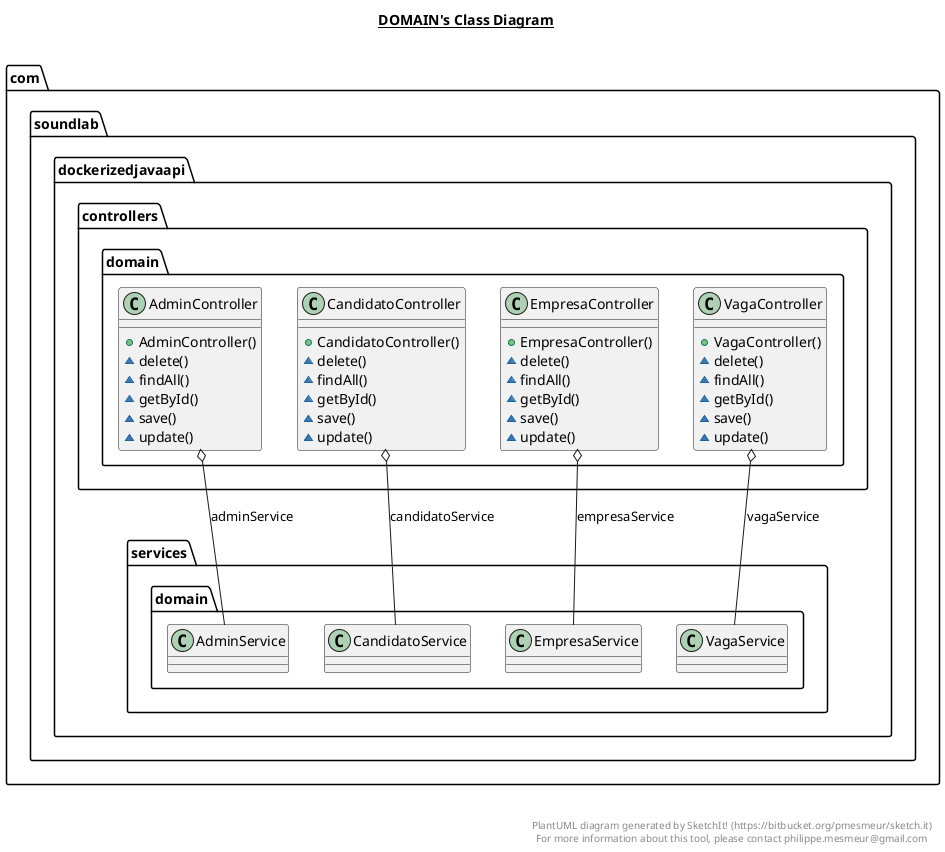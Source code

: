 @startuml

title __DOMAIN's Class Diagram__\n

  namespace com.soundlab.dockerizedjavaapi {
    namespace controllers.domain {
      class com.soundlab.dockerizedjavaapi.controllers.domain.AdminController {
          + AdminController()
          ~ delete()
          ~ findAll()
          ~ getById()
          ~ save()
          ~ update()
      }
    }
  }
  

  namespace com.soundlab.dockerizedjavaapi {
    namespace controllers.domain {
      class com.soundlab.dockerizedjavaapi.controllers.domain.CandidatoController {
          + CandidatoController()
          ~ delete()
          ~ findAll()
          ~ getById()
          ~ save()
          ~ update()
      }
    }
  }
  

  namespace com.soundlab.dockerizedjavaapi {
    namespace controllers.domain {
      class com.soundlab.dockerizedjavaapi.controllers.domain.EmpresaController {
          + EmpresaController()
          ~ delete()
          ~ findAll()
          ~ getById()
          ~ save()
          ~ update()
      }
    }
  }
  

  namespace com.soundlab.dockerizedjavaapi {
    namespace controllers.domain {
      class com.soundlab.dockerizedjavaapi.controllers.domain.VagaController {
          + VagaController()
          ~ delete()
          ~ findAll()
          ~ getById()
          ~ save()
          ~ update()
      }
    }
  }
  

  com.soundlab.dockerizedjavaapi.controllers.domain.AdminController o-- com.soundlab.dockerizedjavaapi.services.domain.AdminService : adminService
  com.soundlab.dockerizedjavaapi.controllers.domain.CandidatoController o-- com.soundlab.dockerizedjavaapi.services.domain.CandidatoService : candidatoService
  com.soundlab.dockerizedjavaapi.controllers.domain.EmpresaController o-- com.soundlab.dockerizedjavaapi.services.domain.EmpresaService : empresaService
  com.soundlab.dockerizedjavaapi.controllers.domain.VagaController o-- com.soundlab.dockerizedjavaapi.services.domain.VagaService : vagaService


right footer


PlantUML diagram generated by SketchIt! (https://bitbucket.org/pmesmeur/sketch.it)
For more information about this tool, please contact philippe.mesmeur@gmail.com
endfooter

@enduml
